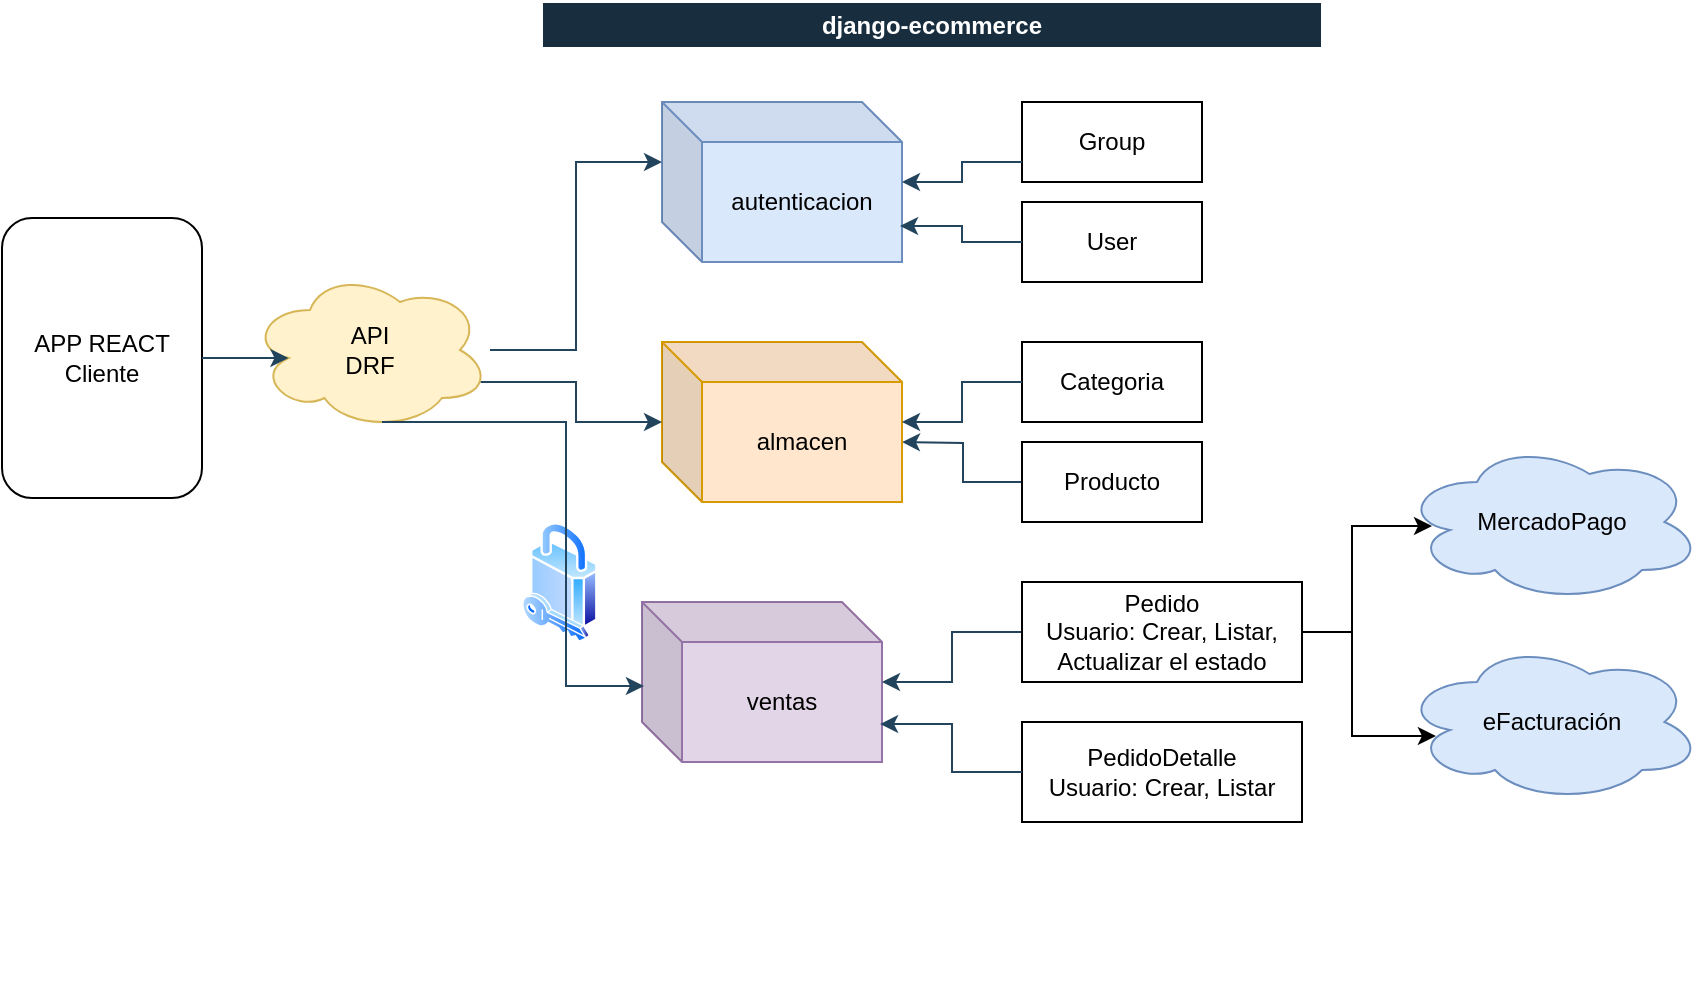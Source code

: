 <mxfile version="26.1.0">
  <diagram name="Página-1" id="jZ8anOk43Os6Nx8lz6sK">
    <mxGraphModel dx="1707" dy="426" grid="1" gridSize="10" guides="1" tooltips="1" connect="1" arrows="1" fold="1" page="1" pageScale="1" pageWidth="827" pageHeight="1169" math="0" shadow="0">
      <root>
        <mxCell id="0" />
        <mxCell id="1" parent="0" />
        <mxCell id="EWIXkBf5RkbUkXrj2Zi_-10" value="django-ecommerce" style="swimlane;whiteSpace=wrap;html=1;strokeColor=#FFFFFF;fontColor=#FFFFFF;fillColor=#182E3E;rounded=0;shadow=0;" parent="1" vertex="1">
          <mxGeometry x="-110" y="30" width="390" height="490" as="geometry">
            <mxRectangle x="40" y="10" width="140" height="30" as="alternateBounds" />
          </mxGeometry>
        </mxCell>
        <mxCell id="EWIXkBf5RkbUkXrj2Zi_-8" value="Categoria" style="rounded=0;whiteSpace=wrap;html=1;" parent="EWIXkBf5RkbUkXrj2Zi_-10" vertex="1">
          <mxGeometry x="240" y="170" width="90" height="40" as="geometry" />
        </mxCell>
        <mxCell id="EWIXkBf5RkbUkXrj2Zi_-13" style="edgeStyle=orthogonalEdgeStyle;rounded=0;orthogonalLoop=1;jettySize=auto;html=1;strokeColor=#23445D;" parent="EWIXkBf5RkbUkXrj2Zi_-10" source="EWIXkBf5RkbUkXrj2Zi_-11" edge="1">
          <mxGeometry relative="1" as="geometry">
            <mxPoint x="180" y="220" as="targetPoint" />
          </mxGeometry>
        </mxCell>
        <mxCell id="EWIXkBf5RkbUkXrj2Zi_-11" value="Producto" style="rounded=0;whiteSpace=wrap;html=1;" parent="EWIXkBf5RkbUkXrj2Zi_-10" vertex="1">
          <mxGeometry x="240" y="220" width="90" height="40" as="geometry" />
        </mxCell>
        <mxCell id="EWIXkBf5RkbUkXrj2Zi_-1" value="autenticacion" style="shape=cube;whiteSpace=wrap;html=1;boundedLbl=1;backgroundOutline=1;darkOpacity=0.05;darkOpacity2=0.1;labelBackgroundColor=none;fillColor=#dae8fc;strokeColor=#6c8ebf;" parent="EWIXkBf5RkbUkXrj2Zi_-10" vertex="1">
          <mxGeometry x="60" y="50" width="120" height="80" as="geometry" />
        </mxCell>
        <mxCell id="EWIXkBf5RkbUkXrj2Zi_-4" value="Group" style="rounded=0;whiteSpace=wrap;html=1;" parent="EWIXkBf5RkbUkXrj2Zi_-10" vertex="1">
          <mxGeometry x="240" y="50" width="90" height="40" as="geometry" />
        </mxCell>
        <mxCell id="EWIXkBf5RkbUkXrj2Zi_-6" style="edgeStyle=orthogonalEdgeStyle;rounded=0;orthogonalLoop=1;jettySize=auto;html=1;exitX=0;exitY=0.75;exitDx=0;exitDy=0;strokeColor=#23445D;entryX=1;entryY=0.5;entryDx=0;entryDy=0;entryPerimeter=0;" parent="EWIXkBf5RkbUkXrj2Zi_-10" source="EWIXkBf5RkbUkXrj2Zi_-4" target="EWIXkBf5RkbUkXrj2Zi_-1" edge="1">
          <mxGeometry relative="1" as="geometry">
            <mxPoint x="180" y="80" as="targetPoint" />
          </mxGeometry>
        </mxCell>
        <mxCell id="EWIXkBf5RkbUkXrj2Zi_-3" value="ventas" style="shape=cube;whiteSpace=wrap;html=1;boundedLbl=1;backgroundOutline=1;darkOpacity=0.05;darkOpacity2=0.1;labelBackgroundColor=none;fillColor=#e1d5e7;strokeColor=#9673a6;" parent="EWIXkBf5RkbUkXrj2Zi_-10" vertex="1">
          <mxGeometry x="50" y="300" width="120" height="80" as="geometry" />
        </mxCell>
        <mxCell id="EWIXkBf5RkbUkXrj2Zi_-20" style="edgeStyle=orthogonalEdgeStyle;rounded=0;orthogonalLoop=1;jettySize=auto;html=1;strokeColor=#23445D;" parent="EWIXkBf5RkbUkXrj2Zi_-10" source="EWIXkBf5RkbUkXrj2Zi_-18" target="EWIXkBf5RkbUkXrj2Zi_-3" edge="1">
          <mxGeometry relative="1" as="geometry" />
        </mxCell>
        <mxCell id="EWIXkBf5RkbUkXrj2Zi_-18" value="Pedido&lt;br&gt;Usuario: Crear, Listar, &lt;br&gt;Actualizar el estado" style="rounded=0;whiteSpace=wrap;html=1;" parent="EWIXkBf5RkbUkXrj2Zi_-10" vertex="1">
          <mxGeometry x="240" y="290" width="140" height="50" as="geometry" />
        </mxCell>
        <mxCell id="EWIXkBf5RkbUkXrj2Zi_-19" value="PedidoDetalle&lt;br&gt;Usuario: Crear, Listar" style="rounded=0;whiteSpace=wrap;html=1;" parent="EWIXkBf5RkbUkXrj2Zi_-10" vertex="1">
          <mxGeometry x="240" y="360" width="140" height="50" as="geometry" />
        </mxCell>
        <mxCell id="EWIXkBf5RkbUkXrj2Zi_-21" style="edgeStyle=orthogonalEdgeStyle;rounded=0;orthogonalLoop=1;jettySize=auto;html=1;entryX=0.992;entryY=0.763;entryDx=0;entryDy=0;entryPerimeter=0;strokeColor=#23445D;" parent="EWIXkBf5RkbUkXrj2Zi_-10" source="EWIXkBf5RkbUkXrj2Zi_-19" target="EWIXkBf5RkbUkXrj2Zi_-3" edge="1">
          <mxGeometry relative="1" as="geometry" />
        </mxCell>
        <mxCell id="EWIXkBf5RkbUkXrj2Zi_-2" value="almacen" style="shape=cube;whiteSpace=wrap;html=1;boundedLbl=1;backgroundOutline=1;darkOpacity=0.05;darkOpacity2=0.1;labelBackgroundColor=none;fillColor=#ffe6cc;strokeColor=#d79b00;" parent="EWIXkBf5RkbUkXrj2Zi_-10" vertex="1">
          <mxGeometry x="60" y="170" width="120" height="80" as="geometry" />
        </mxCell>
        <mxCell id="EWIXkBf5RkbUkXrj2Zi_-12" style="edgeStyle=orthogonalEdgeStyle;rounded=0;orthogonalLoop=1;jettySize=auto;html=1;strokeColor=#23445D;" parent="EWIXkBf5RkbUkXrj2Zi_-10" source="EWIXkBf5RkbUkXrj2Zi_-8" target="EWIXkBf5RkbUkXrj2Zi_-2" edge="1">
          <mxGeometry relative="1" as="geometry" />
        </mxCell>
        <mxCell id="EWIXkBf5RkbUkXrj2Zi_-5" value="User" style="rounded=0;whiteSpace=wrap;html=1;" parent="EWIXkBf5RkbUkXrj2Zi_-10" vertex="1">
          <mxGeometry x="240" y="100" width="90" height="40" as="geometry" />
        </mxCell>
        <mxCell id="EWIXkBf5RkbUkXrj2Zi_-16" style="edgeStyle=orthogonalEdgeStyle;rounded=0;orthogonalLoop=1;jettySize=auto;html=1;entryX=0.992;entryY=0.775;entryDx=0;entryDy=0;entryPerimeter=0;strokeColor=#23445D;" parent="EWIXkBf5RkbUkXrj2Zi_-10" source="EWIXkBf5RkbUkXrj2Zi_-5" target="EWIXkBf5RkbUkXrj2Zi_-1" edge="1">
          <mxGeometry relative="1" as="geometry" />
        </mxCell>
        <mxCell id="_bUj5uB6tk0RlJ6hFkgL-5" value="" style="image;aspect=fixed;perimeter=ellipsePerimeter;html=1;align=center;shadow=0;dashed=0;spacingTop=3;image=img/lib/active_directory/security.svg;" vertex="1" parent="EWIXkBf5RkbUkXrj2Zi_-10">
          <mxGeometry x="-10" y="260" width="37.8" height="60" as="geometry" />
        </mxCell>
        <mxCell id="EWIXkBf5RkbUkXrj2Zi_-23" value="APP REACT&lt;br&gt;Cliente" style="rounded=1;whiteSpace=wrap;html=1;" parent="1" vertex="1">
          <mxGeometry x="-380" y="138" width="100" height="140" as="geometry" />
        </mxCell>
        <mxCell id="EWIXkBf5RkbUkXrj2Zi_-26" style="edgeStyle=orthogonalEdgeStyle;rounded=0;orthogonalLoop=1;jettySize=auto;html=1;exitX=0.96;exitY=0.7;exitDx=0;exitDy=0;exitPerimeter=0;strokeColor=#23445D;" parent="1" source="EWIXkBf5RkbUkXrj2Zi_-24" target="EWIXkBf5RkbUkXrj2Zi_-2" edge="1">
          <mxGeometry relative="1" as="geometry" />
        </mxCell>
        <mxCell id="EWIXkBf5RkbUkXrj2Zi_-24" value="API&lt;div&gt;DRF&lt;/div&gt;" style="ellipse;shape=cloud;whiteSpace=wrap;html=1;strokeColor=#d6b656;fillColor=#fff2cc;" parent="1" vertex="1">
          <mxGeometry x="-256" y="164" width="120" height="80" as="geometry" />
        </mxCell>
        <mxCell id="EWIXkBf5RkbUkXrj2Zi_-25" style="edgeStyle=orthogonalEdgeStyle;rounded=0;orthogonalLoop=1;jettySize=auto;html=1;entryX=0;entryY=0;entryDx=0;entryDy=30;entryPerimeter=0;strokeColor=#23445D;" parent="1" source="EWIXkBf5RkbUkXrj2Zi_-24" target="EWIXkBf5RkbUkXrj2Zi_-1" edge="1">
          <mxGeometry relative="1" as="geometry" />
        </mxCell>
        <mxCell id="EWIXkBf5RkbUkXrj2Zi_-27" style="edgeStyle=orthogonalEdgeStyle;rounded=0;orthogonalLoop=1;jettySize=auto;html=1;exitX=0.55;exitY=0.95;exitDx=0;exitDy=0;exitPerimeter=0;entryX=0.008;entryY=0.525;entryDx=0;entryDy=0;entryPerimeter=0;strokeColor=#23445D;" parent="1" source="EWIXkBf5RkbUkXrj2Zi_-24" target="EWIXkBf5RkbUkXrj2Zi_-3" edge="1">
          <mxGeometry relative="1" as="geometry" />
        </mxCell>
        <mxCell id="EWIXkBf5RkbUkXrj2Zi_-28" style="edgeStyle=orthogonalEdgeStyle;rounded=0;orthogonalLoop=1;jettySize=auto;html=1;entryX=0.16;entryY=0.55;entryDx=0;entryDy=0;entryPerimeter=0;strokeColor=#23445D;" parent="1" source="EWIXkBf5RkbUkXrj2Zi_-23" target="EWIXkBf5RkbUkXrj2Zi_-24" edge="1">
          <mxGeometry relative="1" as="geometry" />
        </mxCell>
        <mxCell id="EWIXkBf5RkbUkXrj2Zi_-30" value="MercadoPago" style="ellipse;shape=cloud;whiteSpace=wrap;html=1;strokeColor=#6c8ebf;fillColor=#dae8fc;" parent="1" vertex="1">
          <mxGeometry x="320" y="250" width="150" height="80" as="geometry" />
        </mxCell>
        <mxCell id="_bUj5uB6tk0RlJ6hFkgL-1" style="edgeStyle=orthogonalEdgeStyle;rounded=0;orthogonalLoop=1;jettySize=auto;html=1;entryX=0.1;entryY=0.525;entryDx=0;entryDy=0;entryPerimeter=0;" edge="1" parent="1" source="EWIXkBf5RkbUkXrj2Zi_-18" target="EWIXkBf5RkbUkXrj2Zi_-30">
          <mxGeometry relative="1" as="geometry" />
        </mxCell>
        <mxCell id="_bUj5uB6tk0RlJ6hFkgL-3" value="eFacturación" style="ellipse;shape=cloud;whiteSpace=wrap;html=1;strokeColor=#6c8ebf;fillColor=#dae8fc;" vertex="1" parent="1">
          <mxGeometry x="320" y="350" width="150" height="80" as="geometry" />
        </mxCell>
        <mxCell id="_bUj5uB6tk0RlJ6hFkgL-4" style="edgeStyle=orthogonalEdgeStyle;rounded=0;orthogonalLoop=1;jettySize=auto;html=1;entryX=0.113;entryY=0.588;entryDx=0;entryDy=0;entryPerimeter=0;" edge="1" parent="1" source="EWIXkBf5RkbUkXrj2Zi_-18" target="_bUj5uB6tk0RlJ6hFkgL-3">
          <mxGeometry relative="1" as="geometry" />
        </mxCell>
      </root>
    </mxGraphModel>
  </diagram>
</mxfile>
